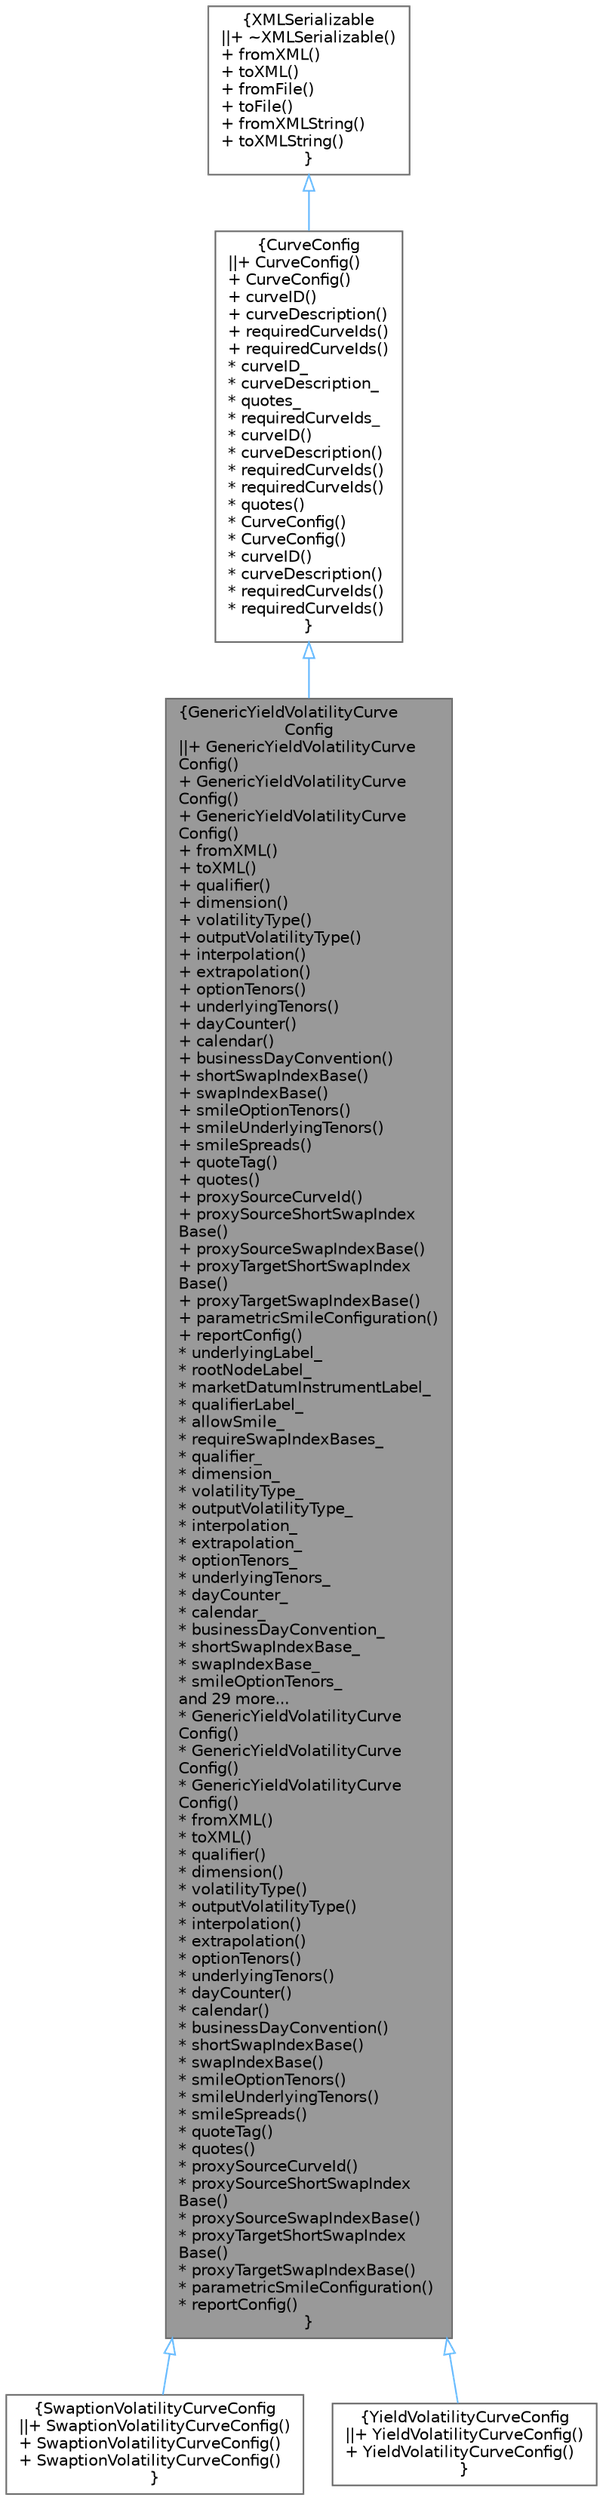 digraph "GenericYieldVolatilityCurveConfig"
{
 // INTERACTIVE_SVG=YES
 // LATEX_PDF_SIZE
  bgcolor="transparent";
  edge [fontname=Helvetica,fontsize=10,labelfontname=Helvetica,labelfontsize=10];
  node [fontname=Helvetica,fontsize=10,shape=box,height=0.2,width=0.4];
  Node1 [label="{GenericYieldVolatilityCurve\lConfig\n||+ GenericYieldVolatilityCurve\lConfig()\l+ GenericYieldVolatilityCurve\lConfig()\l+ GenericYieldVolatilityCurve\lConfig()\l+ fromXML()\l+ toXML()\l+ qualifier()\l+ dimension()\l+ volatilityType()\l+ outputVolatilityType()\l+ interpolation()\l+ extrapolation()\l+ optionTenors()\l+ underlyingTenors()\l+ dayCounter()\l+ calendar()\l+ businessDayConvention()\l+ shortSwapIndexBase()\l+ swapIndexBase()\l+ smileOptionTenors()\l+ smileUnderlyingTenors()\l+ smileSpreads()\l+ quoteTag()\l+ quotes()\l+ proxySourceCurveId()\l+ proxySourceShortSwapIndex\lBase()\l+ proxySourceSwapIndexBase()\l+ proxyTargetShortSwapIndex\lBase()\l+ proxyTargetSwapIndexBase()\l+ parametricSmileConfiguration()\l+ reportConfig()\l* underlyingLabel_\l* rootNodeLabel_\l* marketDatumInstrumentLabel_\l* qualifierLabel_\l* allowSmile_\l* requireSwapIndexBases_\l* qualifier_\l* dimension_\l* volatilityType_\l* outputVolatilityType_\l* interpolation_\l* extrapolation_\l* optionTenors_\l* underlyingTenors_\l* dayCounter_\l* calendar_\l* businessDayConvention_\l* shortSwapIndexBase_\l* swapIndexBase_\l* smileOptionTenors_\land 29 more...\l* GenericYieldVolatilityCurve\lConfig()\l* GenericYieldVolatilityCurve\lConfig()\l* GenericYieldVolatilityCurve\lConfig()\l* fromXML()\l* toXML()\l* qualifier()\l* dimension()\l* volatilityType()\l* outputVolatilityType()\l* interpolation()\l* extrapolation()\l* optionTenors()\l* underlyingTenors()\l* dayCounter()\l* calendar()\l* businessDayConvention()\l* shortSwapIndexBase()\l* swapIndexBase()\l* smileOptionTenors()\l* smileUnderlyingTenors()\l* smileSpreads()\l* quoteTag()\l* quotes()\l* proxySourceCurveId()\l* proxySourceShortSwapIndex\lBase()\l* proxySourceSwapIndexBase()\l* proxyTargetShortSwapIndex\lBase()\l* proxyTargetSwapIndexBase()\l* parametricSmileConfiguration()\l* reportConfig()\l}",height=0.2,width=0.4,color="gray40", fillcolor="grey60", style="filled", fontcolor="black",tooltip="Generic yield volatility curve configuration class."];
  Node2 -> Node1 [dir="back",color="steelblue1",style="solid",arrowtail="onormal"];
  Node2 [label="{CurveConfig\n||+ CurveConfig()\l+ CurveConfig()\l+ curveID()\l+ curveDescription()\l+ requiredCurveIds()\l+ requiredCurveIds()\l* curveID_\l* curveDescription_\l* quotes_\l* requiredCurveIds_\l* curveID()\l* curveDescription()\l* requiredCurveIds()\l* requiredCurveIds()\l* quotes()\l* CurveConfig()\l* CurveConfig()\l* curveID()\l* curveDescription()\l* requiredCurveIds()\l* requiredCurveIds()\l}",height=0.2,width=0.4,color="gray40", fillcolor="white", style="filled",URL="$classore_1_1data_1_1_curve_config.html",tooltip="Base curve configuration."];
  Node3 -> Node2 [dir="back",color="steelblue1",style="solid",arrowtail="onormal"];
  Node3 [label="{XMLSerializable\n||+ ~XMLSerializable()\l+ fromXML()\l+ toXML()\l+ fromFile()\l+ toFile()\l+ fromXMLString()\l+ toXMLString()\l}",height=0.2,width=0.4,color="gray40", fillcolor="white", style="filled",URL="$classore_1_1data_1_1_x_m_l_serializable.html",tooltip="Base class for all serializable classes."];
  Node1 -> Node4 [dir="back",color="steelblue1",style="solid",arrowtail="onormal"];
  Node4 [label="{SwaptionVolatilityCurveConfig\n||+ SwaptionVolatilityCurveConfig()\l+ SwaptionVolatilityCurveConfig()\l+ SwaptionVolatilityCurveConfig()\l}",height=0.2,width=0.4,color="gray40", fillcolor="white", style="filled",URL="$classore_1_1data_1_1_swaption_volatility_curve_config.html",tooltip="Swaption volatility curve configuration class."];
  Node1 -> Node5 [dir="back",color="steelblue1",style="solid",arrowtail="onormal"];
  Node5 [label="{YieldVolatilityCurveConfig\n||+ YieldVolatilityCurveConfig()\l+ YieldVolatilityCurveConfig()\l}",height=0.2,width=0.4,color="gray40", fillcolor="white", style="filled",URL="$classore_1_1data_1_1_yield_volatility_curve_config.html",tooltip="Yield volatility curve configuration."];
}
